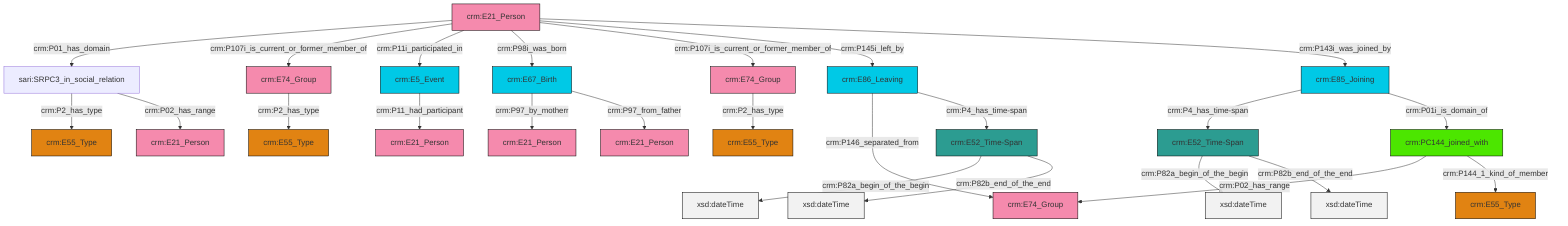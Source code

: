 graph TD
classDef Literal fill:#f2f2f2,stroke:#000000;
classDef CRM_Entity fill:#FFFFFF,stroke:#000000;
classDef Temporal_Entity fill:#00C9E6, stroke:#000000;
classDef Type fill:#E18312, stroke:#000000;
classDef Time-Span fill:#2C9C91, stroke:#000000;
classDef Appellation fill:#FFEB7F, stroke:#000000;
classDef Place fill:#008836, stroke:#000000;
classDef Persistent_Item fill:#B266B2, stroke:#000000;
classDef Conceptual_Object fill:#FFD700, stroke:#000000;
classDef Physical_Thing fill:#D2B48C, stroke:#000000;
classDef Actor fill:#f58aad, stroke:#000000;
classDef PC_Classes fill:#4ce600, stroke:#000000;
classDef Multi fill:#cccccc,stroke:#000000;

2["crm:E74_Group"]:::Actor -->|crm:P2_has_type| 6["crm:E55_Type"]:::Type
7["crm:E21_Person"]:::Actor -->|crm:P01_has_domain| 8["sari:SRPC3_in_social_relation"]:::Default
9["crm:E86_Leaving"]:::Temporal_Entity -->|crm:P146_separated_from| 0["crm:E74_Group"]:::Actor
12["crm:E52_Time-Span"]:::Time-Span -->|crm:P82a_begin_of_the_begin| 13[xsd:dateTime]:::Literal
12["crm:E52_Time-Span"]:::Time-Span -->|crm:P82b_end_of_the_end| 14[xsd:dateTime]:::Literal
9["crm:E86_Leaving"]:::Temporal_Entity -->|crm:P4_has_time-span| 12["crm:E52_Time-Span"]:::Time-Span
7["crm:E21_Person"]:::Actor -->|crm:P107i_is_current_or_former_member_of| 19["crm:E74_Group"]:::Actor
7["crm:E21_Person"]:::Actor -->|crm:P11i_participated_in| 20["crm:E5_Event"]:::Temporal_Entity
7["crm:E21_Person"]:::Actor -->|crm:P98i_was_born| 22["crm:E67_Birth"]:::Temporal_Entity
8["sari:SRPC3_in_social_relation"]:::Default -->|crm:P2_has_type| 24["crm:E55_Type"]:::Type
10["crm:E52_Time-Span"]:::Time-Span -->|crm:P82a_begin_of_the_begin| 25[xsd:dateTime]:::Literal
7["crm:E21_Person"]:::Actor -->|crm:P107i_is_current_or_former_member_of| 2["crm:E74_Group"]:::Actor
7["crm:E21_Person"]:::Actor -->|crm:P145i_left_by| 9["crm:E86_Leaving"]:::Temporal_Entity
22["crm:E67_Birth"]:::Temporal_Entity -->|crm:P97_by_motherr| 26["crm:E21_Person"]:::Actor
20["crm:E5_Event"]:::Temporal_Entity -->|crm:P11_had_participant| 33["crm:E21_Person"]:::Actor
4["crm:PC144_joined_with"]:::PC_Classes -->|crm:P02_has_range| 0["crm:E74_Group"]:::Actor
10["crm:E52_Time-Span"]:::Time-Span -->|crm:P82b_end_of_the_end| 39[xsd:dateTime]:::Literal
40["crm:E85_Joining"]:::Temporal_Entity -->|crm:P4_has_time-span| 10["crm:E52_Time-Span"]:::Time-Span
40["crm:E85_Joining"]:::Temporal_Entity -->|crm:P01i_is_domain_of| 4["crm:PC144_joined_with"]:::PC_Classes
7["crm:E21_Person"]:::Actor -->|crm:P143i_was_joined_by| 40["crm:E85_Joining"]:::Temporal_Entity
19["crm:E74_Group"]:::Actor -->|crm:P2_has_type| 35["crm:E55_Type"]:::Type
4["crm:PC144_joined_with"]:::PC_Classes -->|crm:P144_1_kind_of_member| 15["crm:E55_Type"]:::Type
22["crm:E67_Birth"]:::Temporal_Entity -->|crm:P97_from_father| 17["crm:E21_Person"]:::Actor
8["sari:SRPC3_in_social_relation"]:::Default -->|crm:P02_has_range| 28["crm:E21_Person"]:::Actor
